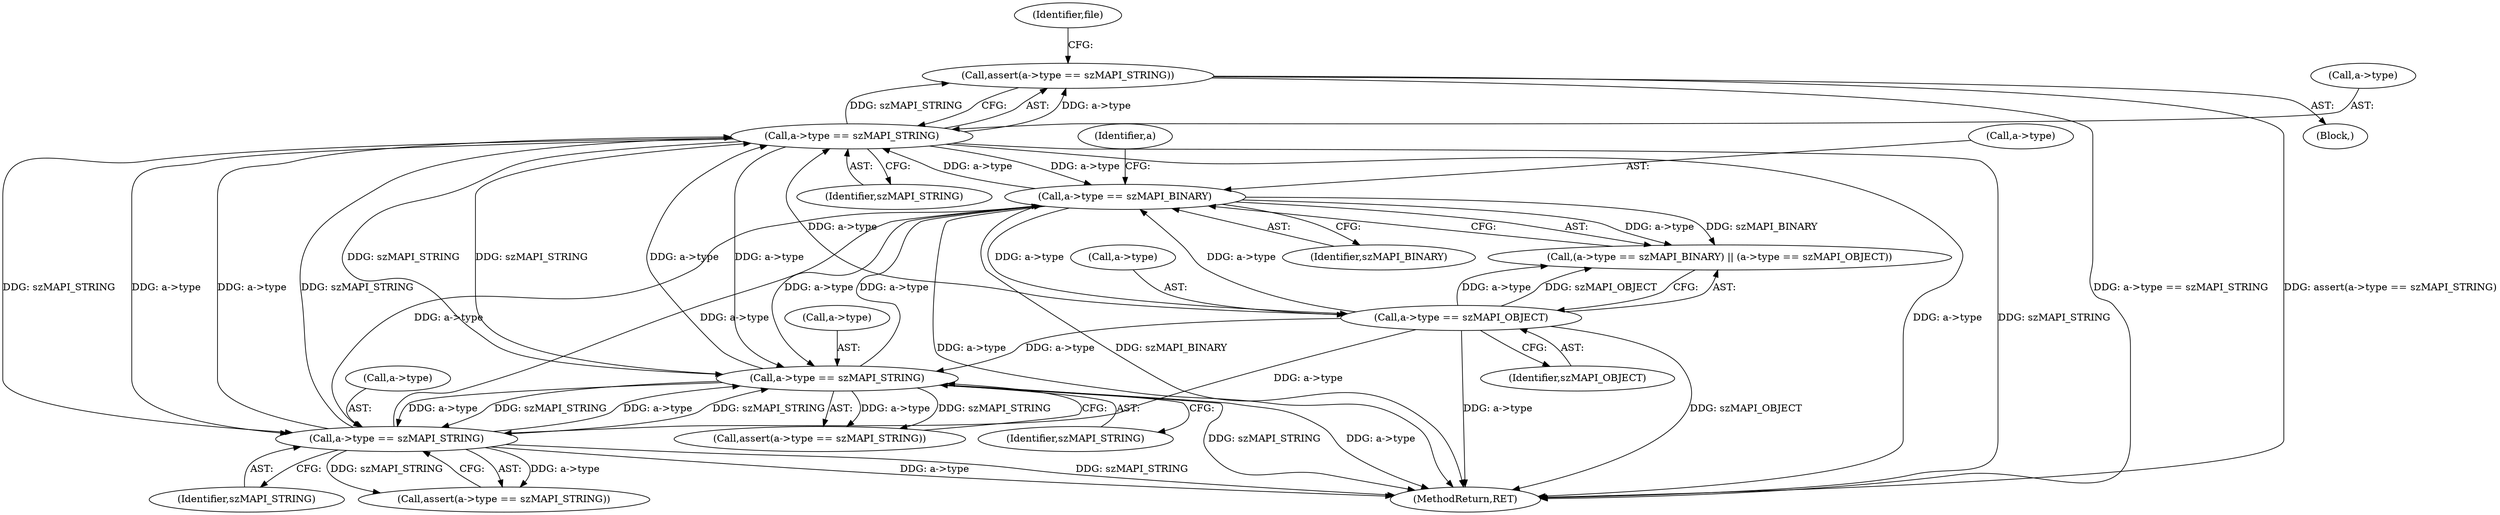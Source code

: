 digraph "0_tnef_8dccf79857ceeb7a6d3e42c1e762e7b865d5344d@API" {
"1000213" [label="(Call,assert(a->type == szMAPI_STRING))"];
"1000214" [label="(Call,a->type == szMAPI_STRING)"];
"1000171" [label="(Call,a->type == szMAPI_OBJECT)"];
"1000166" [label="(Call,a->type == szMAPI_BINARY)"];
"1000263" [label="(Call,a->type == szMAPI_STRING)"];
"1000133" [label="(Call,a->type == szMAPI_STRING)"];
"1000133" [label="(Call,a->type == szMAPI_STRING)"];
"1000173" [label="(Identifier,a)"];
"1000267" [label="(Identifier,szMAPI_STRING)"];
"1000137" [label="(Identifier,szMAPI_STRING)"];
"1000218" [label="(Identifier,szMAPI_STRING)"];
"1000134" [label="(Call,a->type)"];
"1000263" [label="(Call,a->type == szMAPI_STRING)"];
"1000264" [label="(Call,a->type)"];
"1000166" [label="(Call,a->type == szMAPI_BINARY)"];
"1000171" [label="(Call,a->type == szMAPI_OBJECT)"];
"1000214" [label="(Call,a->type == szMAPI_STRING)"];
"1000130" [label="(Block,)"];
"1000213" [label="(Call,assert(a->type == szMAPI_STRING))"];
"1000170" [label="(Identifier,szMAPI_BINARY)"];
"1000221" [label="(Identifier,file)"];
"1000215" [label="(Call,a->type)"];
"1000175" [label="(Identifier,szMAPI_OBJECT)"];
"1000312" [label="(MethodReturn,RET)"];
"1000132" [label="(Call,assert(a->type == szMAPI_STRING))"];
"1000172" [label="(Call,a->type)"];
"1000167" [label="(Call,a->type)"];
"1000165" [label="(Call,(a->type == szMAPI_BINARY) || (a->type == szMAPI_OBJECT))"];
"1000262" [label="(Call,assert(a->type == szMAPI_STRING))"];
"1000213" -> "1000130"  [label="AST: "];
"1000213" -> "1000214"  [label="CFG: "];
"1000214" -> "1000213"  [label="AST: "];
"1000221" -> "1000213"  [label="CFG: "];
"1000213" -> "1000312"  [label="DDG: a->type == szMAPI_STRING"];
"1000213" -> "1000312"  [label="DDG: assert(a->type == szMAPI_STRING)"];
"1000214" -> "1000213"  [label="DDG: a->type"];
"1000214" -> "1000213"  [label="DDG: szMAPI_STRING"];
"1000214" -> "1000218"  [label="CFG: "];
"1000215" -> "1000214"  [label="AST: "];
"1000218" -> "1000214"  [label="AST: "];
"1000214" -> "1000312"  [label="DDG: szMAPI_STRING"];
"1000214" -> "1000312"  [label="DDG: a->type"];
"1000214" -> "1000133"  [label="DDG: a->type"];
"1000214" -> "1000133"  [label="DDG: szMAPI_STRING"];
"1000214" -> "1000166"  [label="DDG: a->type"];
"1000171" -> "1000214"  [label="DDG: a->type"];
"1000263" -> "1000214"  [label="DDG: a->type"];
"1000263" -> "1000214"  [label="DDG: szMAPI_STRING"];
"1000166" -> "1000214"  [label="DDG: a->type"];
"1000133" -> "1000214"  [label="DDG: a->type"];
"1000133" -> "1000214"  [label="DDG: szMAPI_STRING"];
"1000214" -> "1000263"  [label="DDG: a->type"];
"1000214" -> "1000263"  [label="DDG: szMAPI_STRING"];
"1000171" -> "1000165"  [label="AST: "];
"1000171" -> "1000175"  [label="CFG: "];
"1000172" -> "1000171"  [label="AST: "];
"1000175" -> "1000171"  [label="AST: "];
"1000165" -> "1000171"  [label="CFG: "];
"1000171" -> "1000312"  [label="DDG: a->type"];
"1000171" -> "1000312"  [label="DDG: szMAPI_OBJECT"];
"1000171" -> "1000133"  [label="DDG: a->type"];
"1000171" -> "1000166"  [label="DDG: a->type"];
"1000171" -> "1000165"  [label="DDG: a->type"];
"1000171" -> "1000165"  [label="DDG: szMAPI_OBJECT"];
"1000166" -> "1000171"  [label="DDG: a->type"];
"1000171" -> "1000263"  [label="DDG: a->type"];
"1000166" -> "1000165"  [label="AST: "];
"1000166" -> "1000170"  [label="CFG: "];
"1000167" -> "1000166"  [label="AST: "];
"1000170" -> "1000166"  [label="AST: "];
"1000173" -> "1000166"  [label="CFG: "];
"1000165" -> "1000166"  [label="CFG: "];
"1000166" -> "1000312"  [label="DDG: a->type"];
"1000166" -> "1000312"  [label="DDG: szMAPI_BINARY"];
"1000166" -> "1000133"  [label="DDG: a->type"];
"1000166" -> "1000165"  [label="DDG: a->type"];
"1000166" -> "1000165"  [label="DDG: szMAPI_BINARY"];
"1000263" -> "1000166"  [label="DDG: a->type"];
"1000133" -> "1000166"  [label="DDG: a->type"];
"1000166" -> "1000263"  [label="DDG: a->type"];
"1000263" -> "1000262"  [label="AST: "];
"1000263" -> "1000267"  [label="CFG: "];
"1000264" -> "1000263"  [label="AST: "];
"1000267" -> "1000263"  [label="AST: "];
"1000262" -> "1000263"  [label="CFG: "];
"1000263" -> "1000312"  [label="DDG: szMAPI_STRING"];
"1000263" -> "1000312"  [label="DDG: a->type"];
"1000263" -> "1000133"  [label="DDG: a->type"];
"1000263" -> "1000133"  [label="DDG: szMAPI_STRING"];
"1000263" -> "1000262"  [label="DDG: a->type"];
"1000263" -> "1000262"  [label="DDG: szMAPI_STRING"];
"1000133" -> "1000263"  [label="DDG: a->type"];
"1000133" -> "1000263"  [label="DDG: szMAPI_STRING"];
"1000133" -> "1000132"  [label="AST: "];
"1000133" -> "1000137"  [label="CFG: "];
"1000134" -> "1000133"  [label="AST: "];
"1000137" -> "1000133"  [label="AST: "];
"1000132" -> "1000133"  [label="CFG: "];
"1000133" -> "1000312"  [label="DDG: a->type"];
"1000133" -> "1000312"  [label="DDG: szMAPI_STRING"];
"1000133" -> "1000132"  [label="DDG: a->type"];
"1000133" -> "1000132"  [label="DDG: szMAPI_STRING"];
}
